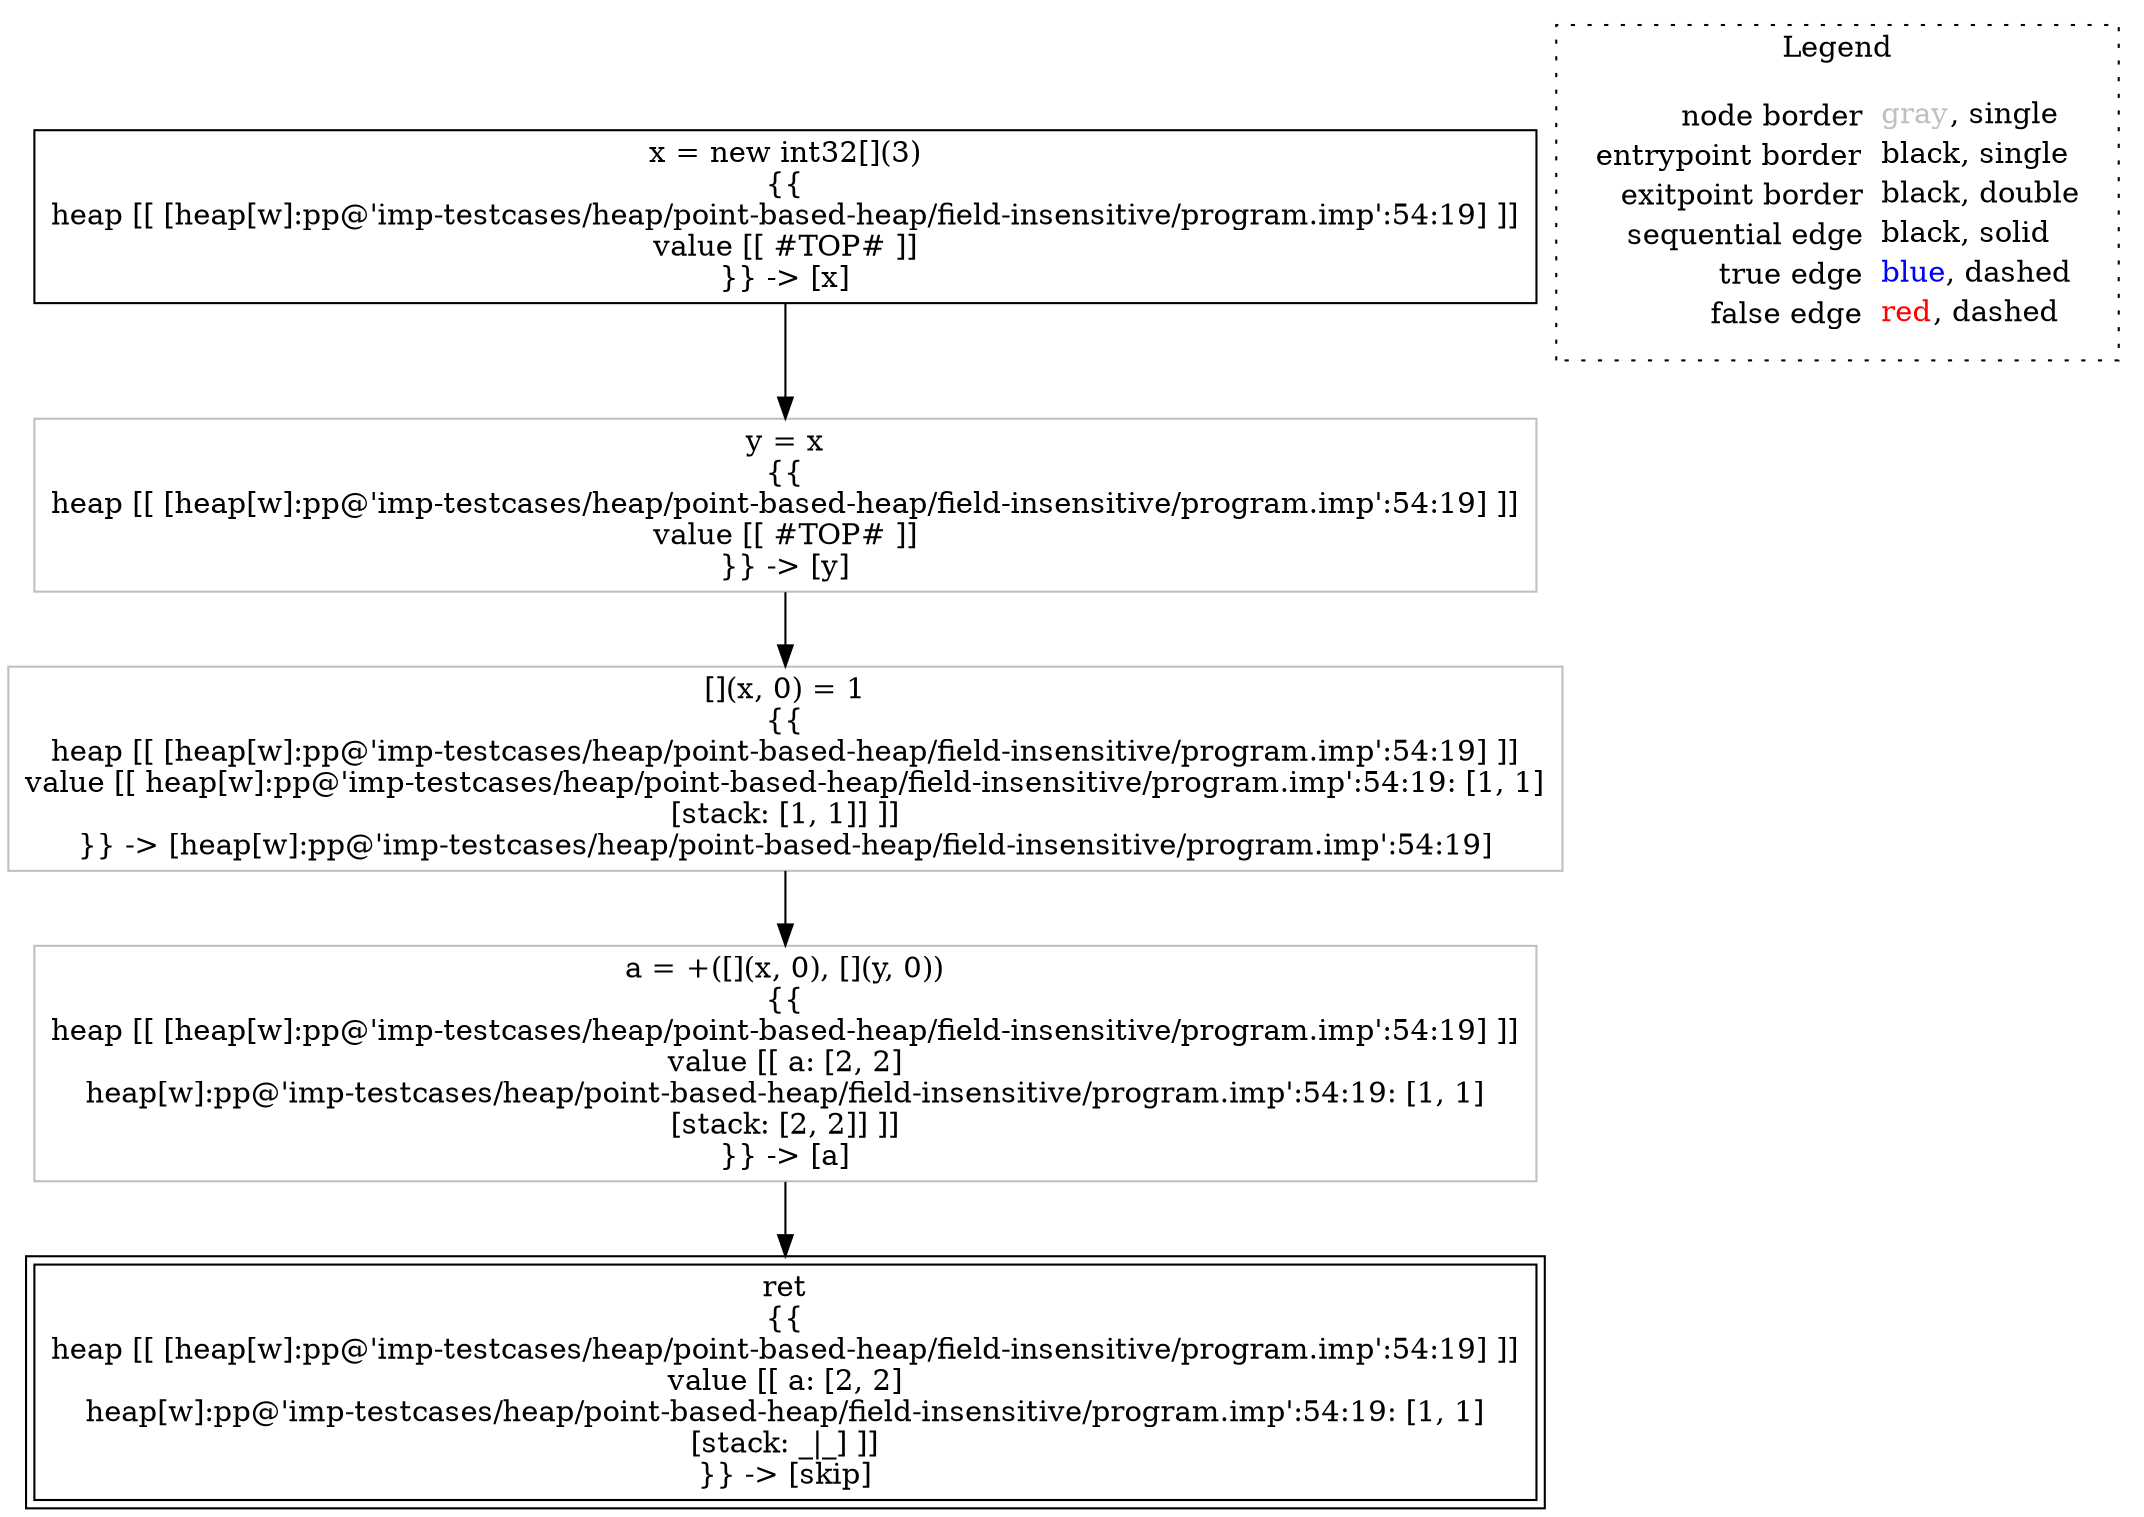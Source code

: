 digraph {
	"node0" [shape="rect",color="black",label=<x = new int32[](3)<BR/>{{<BR/>heap [[ [heap[w]:pp@'imp-testcases/heap/point-based-heap/field-insensitive/program.imp':54:19] ]]<BR/>value [[ #TOP# ]]<BR/>}} -&gt; [x]>];
	"node1" [shape="rect",color="gray",label=<[](x, 0) = 1<BR/>{{<BR/>heap [[ [heap[w]:pp@'imp-testcases/heap/point-based-heap/field-insensitive/program.imp':54:19] ]]<BR/>value [[ heap[w]:pp@'imp-testcases/heap/point-based-heap/field-insensitive/program.imp':54:19: [1, 1]<BR/>[stack: [1, 1]] ]]<BR/>}} -&gt; [heap[w]:pp@'imp-testcases/heap/point-based-heap/field-insensitive/program.imp':54:19]>];
	"node2" [shape="rect",color="gray",label=<a = +([](x, 0), [](y, 0))<BR/>{{<BR/>heap [[ [heap[w]:pp@'imp-testcases/heap/point-based-heap/field-insensitive/program.imp':54:19] ]]<BR/>value [[ a: [2, 2]<BR/>heap[w]:pp@'imp-testcases/heap/point-based-heap/field-insensitive/program.imp':54:19: [1, 1]<BR/>[stack: [2, 2]] ]]<BR/>}} -&gt; [a]>];
	"node3" [shape="rect",color="gray",label=<y = x<BR/>{{<BR/>heap [[ [heap[w]:pp@'imp-testcases/heap/point-based-heap/field-insensitive/program.imp':54:19] ]]<BR/>value [[ #TOP# ]]<BR/>}} -&gt; [y]>];
	"node4" [shape="rect",color="black",peripheries="2",label=<ret<BR/>{{<BR/>heap [[ [heap[w]:pp@'imp-testcases/heap/point-based-heap/field-insensitive/program.imp':54:19] ]]<BR/>value [[ a: [2, 2]<BR/>heap[w]:pp@'imp-testcases/heap/point-based-heap/field-insensitive/program.imp':54:19: [1, 1]<BR/>[stack: _|_] ]]<BR/>}} -&gt; [skip]>];
	"node1" -> "node2" [color="black"];
	"node2" -> "node4" [color="black"];
	"node0" -> "node3" [color="black"];
	"node3" -> "node1" [color="black"];
subgraph cluster_legend {
	label="Legend";
	style=dotted;
	node [shape=plaintext];
	"legend" [label=<<table border="0" cellpadding="2" cellspacing="0" cellborder="0"><tr><td align="right">node border&nbsp;</td><td align="left"><font color="gray">gray</font>, single</td></tr><tr><td align="right">entrypoint border&nbsp;</td><td align="left"><font color="black">black</font>, single</td></tr><tr><td align="right">exitpoint border&nbsp;</td><td align="left"><font color="black">black</font>, double</td></tr><tr><td align="right">sequential edge&nbsp;</td><td align="left"><font color="black">black</font>, solid</td></tr><tr><td align="right">true edge&nbsp;</td><td align="left"><font color="blue">blue</font>, dashed</td></tr><tr><td align="right">false edge&nbsp;</td><td align="left"><font color="red">red</font>, dashed</td></tr></table>>];
}

}
